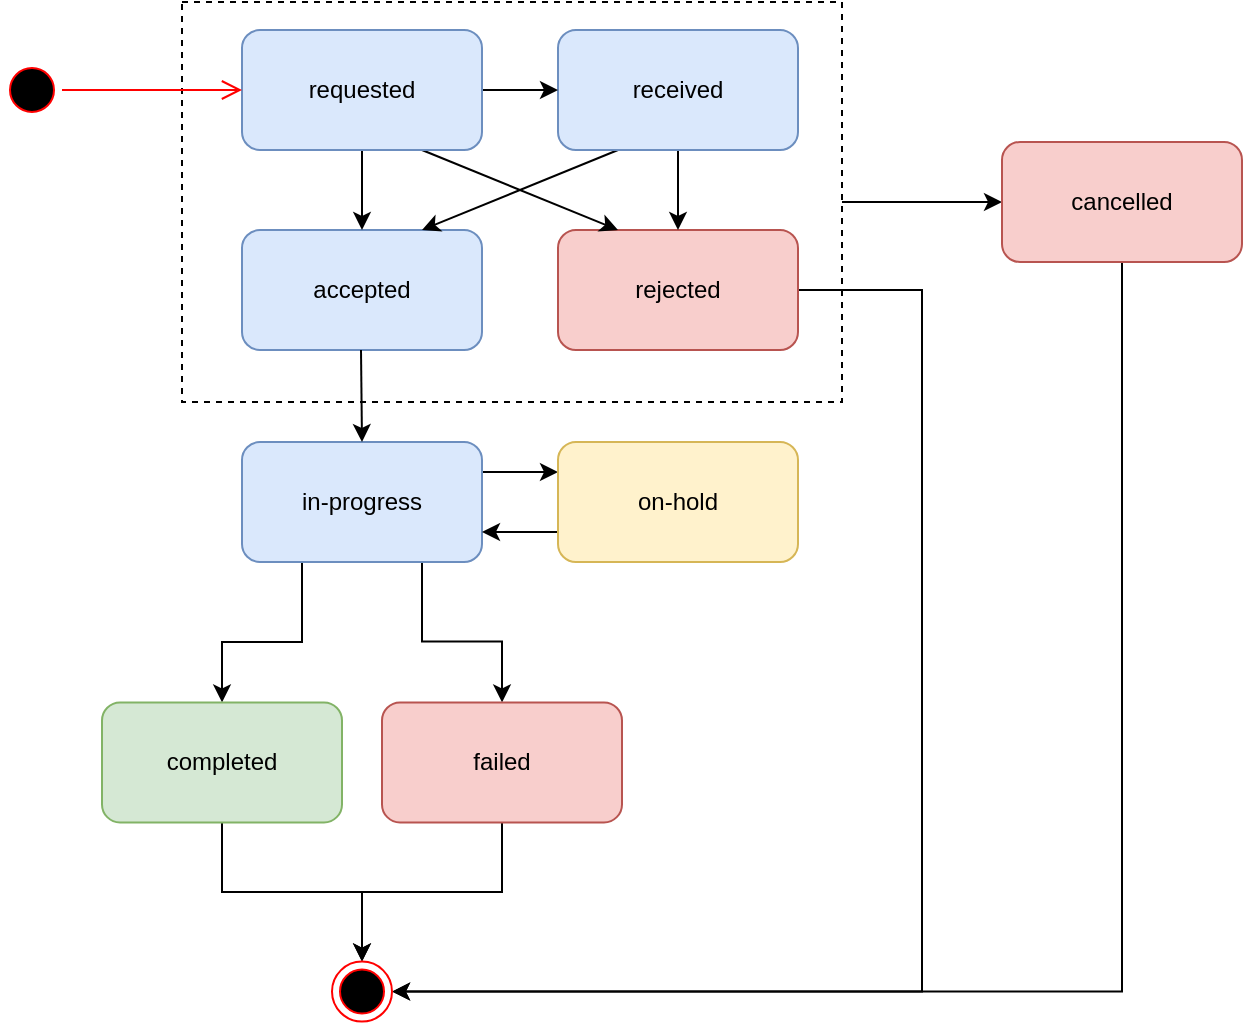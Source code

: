 <mxfile version="28.0.7">
  <diagram name="AU eRequesting Task State Transition" id="EYuKPvNfPCEePWJ_p5GT">
    <mxGraphModel dx="1188" dy="1788" grid="1" gridSize="10" guides="1" tooltips="1" connect="1" arrows="1" fold="1" page="1" pageScale="1" pageWidth="827" pageHeight="1169" math="0" shadow="0">
      <root>
        <mxCell id="0" />
        <mxCell id="1" parent="0" />
        <mxCell id="hisHGRFoWCt1og063iCB-1" style="edgeStyle=orthogonalEdgeStyle;rounded=0;orthogonalLoop=1;jettySize=auto;html=1;entryX=0;entryY=0.5;entryDx=0;entryDy=0;exitX=1;exitY=0.5;exitDx=0;exitDy=0;" edge="1" parent="1" source="hisHGRFoWCt1og063iCB-2" target="hisHGRFoWCt1og063iCB-8">
          <mxGeometry relative="1" as="geometry" />
        </mxCell>
        <mxCell id="hisHGRFoWCt1og063iCB-2" value="" style="whiteSpace=wrap;html=1;dashed=1;" vertex="1" parent="1">
          <mxGeometry x="180" y="-1150" width="330" height="200" as="geometry" />
        </mxCell>
        <mxCell id="hisHGRFoWCt1og063iCB-3" style="edgeStyle=orthogonalEdgeStyle;rounded=0;html=1;entryX=0;entryY=0.25;jettySize=auto;orthogonalLoop=1;exitX=1;exitY=0.25;" edge="1" parent="1" source="hisHGRFoWCt1og063iCB-6" target="hisHGRFoWCt1og063iCB-24">
          <mxGeometry relative="1" as="geometry">
            <Array as="points" />
          </mxGeometry>
        </mxCell>
        <mxCell id="hisHGRFoWCt1og063iCB-4" style="edgeStyle=orthogonalEdgeStyle;rounded=0;html=1;entryX=0.5;entryY=0;jettySize=auto;orthogonalLoop=1;exitX=0.25;exitY=1;" edge="1" parent="1" source="hisHGRFoWCt1og063iCB-6" target="hisHGRFoWCt1og063iCB-20">
          <mxGeometry relative="1" as="geometry">
            <Array as="points">
              <mxPoint x="240" y="-830" />
              <mxPoint x="200" y="-830" />
            </Array>
          </mxGeometry>
        </mxCell>
        <mxCell id="hisHGRFoWCt1og063iCB-5" style="edgeStyle=orthogonalEdgeStyle;rounded=0;html=1;entryX=0.5;entryY=0;jettySize=auto;orthogonalLoop=1;exitX=0.75;exitY=1;" edge="1" parent="1" source="hisHGRFoWCt1og063iCB-6" target="hisHGRFoWCt1og063iCB-22">
          <mxGeometry relative="1" as="geometry">
            <Array as="points">
              <mxPoint x="300" y="-830.2" />
              <mxPoint x="340" y="-830.2" />
            </Array>
          </mxGeometry>
        </mxCell>
        <mxCell id="hisHGRFoWCt1og063iCB-6" value="in-progress" style="rounded=1;whiteSpace=wrap;html=1;fillColor=#dae8fc;strokeColor=#6c8ebf;" vertex="1" parent="1">
          <mxGeometry x="210" y="-930" width="120" height="60" as="geometry" />
        </mxCell>
        <mxCell id="hisHGRFoWCt1og063iCB-7" style="edgeStyle=orthogonalEdgeStyle;rounded=0;orthogonalLoop=1;jettySize=auto;html=1;entryX=1;entryY=0.5;entryDx=0;entryDy=0;exitX=0.5;exitY=1;exitDx=0;exitDy=0;" edge="1" parent="1" source="hisHGRFoWCt1og063iCB-8" target="hisHGRFoWCt1og063iCB-27">
          <mxGeometry relative="1" as="geometry">
            <Array as="points">
              <mxPoint x="650" y="-655" />
            </Array>
          </mxGeometry>
        </mxCell>
        <mxCell id="hisHGRFoWCt1og063iCB-8" value="cancelled" style="rounded=1;whiteSpace=wrap;html=1;fillColor=#f8cecc;strokeColor=#b85450;" vertex="1" parent="1">
          <mxGeometry x="590" y="-1080" width="120" height="60" as="geometry" />
        </mxCell>
        <mxCell id="hisHGRFoWCt1og063iCB-9" style="edgeStyle=orthogonalEdgeStyle;rounded=0;html=1;jettySize=auto;orthogonalLoop=1;entryX=1;entryY=0.5;entryDx=0;entryDy=0;" edge="1" parent="1" source="hisHGRFoWCt1og063iCB-10" target="hisHGRFoWCt1og063iCB-27">
          <mxGeometry relative="1" as="geometry">
            <mxPoint x="360" y="-650" as="targetPoint" />
            <Array as="points">
              <mxPoint x="550" y="-1006" />
              <mxPoint x="550" y="-655" />
            </Array>
          </mxGeometry>
        </mxCell>
        <mxCell id="hisHGRFoWCt1og063iCB-10" value="rejected" style="rounded=1;whiteSpace=wrap;html=1;fillColor=#f8cecc;strokeColor=#b85450;" vertex="1" parent="1">
          <mxGeometry x="368" y="-1036" width="120" height="60" as="geometry" />
        </mxCell>
        <mxCell id="hisHGRFoWCt1og063iCB-11" value="accepted" style="rounded=1;whiteSpace=wrap;html=1;fillColor=#dae8fc;strokeColor=#6c8ebf;" vertex="1" parent="1">
          <mxGeometry x="210" y="-1036" width="120" height="60" as="geometry" />
        </mxCell>
        <mxCell id="hisHGRFoWCt1og063iCB-12" style="rounded=0;html=1;exitX=0.25;exitY=1;entryX=0.75;entryY=0;jettySize=auto;orthogonalLoop=1;" edge="1" parent="1" source="hisHGRFoWCt1og063iCB-14" target="hisHGRFoWCt1og063iCB-11">
          <mxGeometry relative="1" as="geometry" />
        </mxCell>
        <mxCell id="hisHGRFoWCt1og063iCB-13" style="edgeStyle=orthogonalEdgeStyle;rounded=0;html=1;exitX=0.5;exitY=1;entryX=0.5;entryY=0;jettySize=auto;orthogonalLoop=1;" edge="1" parent="1" source="hisHGRFoWCt1og063iCB-14" target="hisHGRFoWCt1og063iCB-10">
          <mxGeometry relative="1" as="geometry" />
        </mxCell>
        <mxCell id="hisHGRFoWCt1og063iCB-14" value="received" style="rounded=1;whiteSpace=wrap;html=1;fillColor=#dae8fc;strokeColor=#6c8ebf;" vertex="1" parent="1">
          <mxGeometry x="368" y="-1136" width="120" height="60" as="geometry" />
        </mxCell>
        <mxCell id="hisHGRFoWCt1og063iCB-15" style="edgeStyle=orthogonalEdgeStyle;rounded=0;html=1;entryX=0;entryY=0.5;jettySize=auto;orthogonalLoop=1;" edge="1" parent="1" source="hisHGRFoWCt1og063iCB-18" target="hisHGRFoWCt1og063iCB-14">
          <mxGeometry relative="1" as="geometry" />
        </mxCell>
        <mxCell id="hisHGRFoWCt1og063iCB-16" style="edgeStyle=orthogonalEdgeStyle;rounded=0;html=1;entryX=0.5;entryY=0;jettySize=auto;orthogonalLoop=1;" edge="1" parent="1" source="hisHGRFoWCt1og063iCB-18" target="hisHGRFoWCt1og063iCB-11">
          <mxGeometry relative="1" as="geometry" />
        </mxCell>
        <mxCell id="hisHGRFoWCt1og063iCB-17" style="rounded=0;html=1;exitX=0.75;exitY=1;entryX=0.25;entryY=0;jettySize=auto;orthogonalLoop=1;" edge="1" parent="1" source="hisHGRFoWCt1og063iCB-18" target="hisHGRFoWCt1og063iCB-10">
          <mxGeometry relative="1" as="geometry" />
        </mxCell>
        <mxCell id="hisHGRFoWCt1og063iCB-18" value="requested" style="rounded=1;whiteSpace=wrap;html=1;fillColor=#dae8fc;strokeColor=#6c8ebf;" vertex="1" parent="1">
          <mxGeometry x="210" y="-1136" width="120" height="60" as="geometry" />
        </mxCell>
        <mxCell id="hisHGRFoWCt1og063iCB-19" style="edgeStyle=orthogonalEdgeStyle;rounded=0;html=1;entryX=0.5;entryY=0;jettySize=auto;orthogonalLoop=1;exitX=0.5;exitY=1;exitDx=0;exitDy=0;entryDx=0;entryDy=0;" edge="1" parent="1" source="hisHGRFoWCt1og063iCB-20" target="hisHGRFoWCt1og063iCB-27">
          <mxGeometry relative="1" as="geometry">
            <Array as="points">
              <mxPoint x="200" y="-705" />
              <mxPoint x="270" y="-705" />
            </Array>
            <mxPoint x="264" y="-670.2" as="targetPoint" />
          </mxGeometry>
        </mxCell>
        <mxCell id="hisHGRFoWCt1og063iCB-20" value="completed" style="rounded=1;whiteSpace=wrap;html=1;fillColor=#d5e8d4;strokeColor=#82b366;" vertex="1" parent="1">
          <mxGeometry x="140" y="-799.8" width="120" height="60" as="geometry" />
        </mxCell>
        <mxCell id="hisHGRFoWCt1og063iCB-21" style="edgeStyle=orthogonalEdgeStyle;rounded=0;html=1;entryX=0.5;entryY=0;jettySize=auto;orthogonalLoop=1;exitX=0.5;exitY=1;entryDx=0;entryDy=0;" edge="1" parent="1" source="hisHGRFoWCt1og063iCB-22" target="hisHGRFoWCt1og063iCB-27">
          <mxGeometry relative="1" as="geometry">
            <Array as="points">
              <mxPoint x="340" y="-705" />
              <mxPoint x="270" y="-705" />
            </Array>
            <mxPoint x="264" y="-670.2" as="targetPoint" />
          </mxGeometry>
        </mxCell>
        <mxCell id="hisHGRFoWCt1og063iCB-22" value="failed" style="rounded=1;whiteSpace=wrap;html=1;fillColor=#f8cecc;strokeColor=#b85450;" vertex="1" parent="1">
          <mxGeometry x="280" y="-799.8" width="120" height="60" as="geometry" />
        </mxCell>
        <mxCell id="hisHGRFoWCt1og063iCB-23" style="edgeStyle=orthogonalEdgeStyle;rounded=0;html=1;entryX=1;entryY=0.75;jettySize=auto;orthogonalLoop=1;exitX=0;exitY=0.75;" edge="1" parent="1" source="hisHGRFoWCt1og063iCB-24" target="hisHGRFoWCt1og063iCB-6">
          <mxGeometry relative="1" as="geometry">
            <Array as="points" />
          </mxGeometry>
        </mxCell>
        <mxCell id="hisHGRFoWCt1og063iCB-24" value="on-hold" style="rounded=1;whiteSpace=wrap;html=1;fillColor=#fff2cc;strokeColor=#d6b656;" vertex="1" parent="1">
          <mxGeometry x="368" y="-930" width="120" height="60" as="geometry" />
        </mxCell>
        <mxCell id="hisHGRFoWCt1og063iCB-25" value="" style="ellipse;html=1;shape=startState;fillColor=#000000;strokeColor=#ff0000;" vertex="1" parent="1">
          <mxGeometry x="90" y="-1121" width="30" height="30" as="geometry" />
        </mxCell>
        <mxCell id="hisHGRFoWCt1og063iCB-26" value="" style="edgeStyle=orthogonalEdgeStyle;html=1;verticalAlign=bottom;endArrow=open;endSize=8;strokeColor=#ff0000;rounded=0;entryX=0;entryY=0.5;entryDx=0;entryDy=0;" edge="1" parent="1" source="hisHGRFoWCt1og063iCB-25" target="hisHGRFoWCt1og063iCB-18">
          <mxGeometry relative="1" as="geometry">
            <mxPoint x="25" y="-1100" as="targetPoint" />
          </mxGeometry>
        </mxCell>
        <mxCell id="hisHGRFoWCt1og063iCB-27" value="" style="ellipse;html=1;shape=endState;fillColor=#000000;strokeColor=#ff0000;" vertex="1" parent="1">
          <mxGeometry x="255" y="-670.2" width="30" height="30" as="geometry" />
        </mxCell>
        <mxCell id="hisHGRFoWCt1og063iCB-28" style="edgeStyle=orthogonalEdgeStyle;rounded=0;html=1;jettySize=auto;orthogonalLoop=1;entryX=0.5;entryY=0;entryDx=0;entryDy=0;" edge="1" parent="1" target="hisHGRFoWCt1og063iCB-6">
          <mxGeometry relative="1" as="geometry">
            <mxPoint x="269.5" y="-976" as="sourcePoint" />
            <mxPoint x="130" y="-950" as="targetPoint" />
          </mxGeometry>
        </mxCell>
      </root>
    </mxGraphModel>
  </diagram>
</mxfile>

